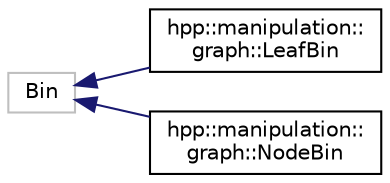 digraph "Graphical Class Hierarchy"
{
  edge [fontname="Helvetica",fontsize="10",labelfontname="Helvetica",labelfontsize="10"];
  node [fontname="Helvetica",fontsize="10",shape=record];
  rankdir="LR";
  Node1 [label="Bin",height=0.2,width=0.4,color="grey75", fillcolor="white", style="filled"];
  Node1 -> Node2 [dir="back",color="midnightblue",fontsize="10",style="solid",fontname="Helvetica"];
  Node2 [label="hpp::manipulation::\lgraph::LeafBin",height=0.2,width=0.4,color="black", fillcolor="white", style="filled",URL="$a00018.html",tooltip="This class is used to do statistics on the roadmap. "];
  Node1 -> Node3 [dir="back",color="midnightblue",fontsize="10",style="solid",fontname="Helvetica"];
  Node3 [label="hpp::manipulation::\lgraph::NodeBin",height=0.2,width=0.4,color="black", fillcolor="white", style="filled",URL="$a00023.html",tooltip="This class is used to do statistics on the roadmap. "];
}
